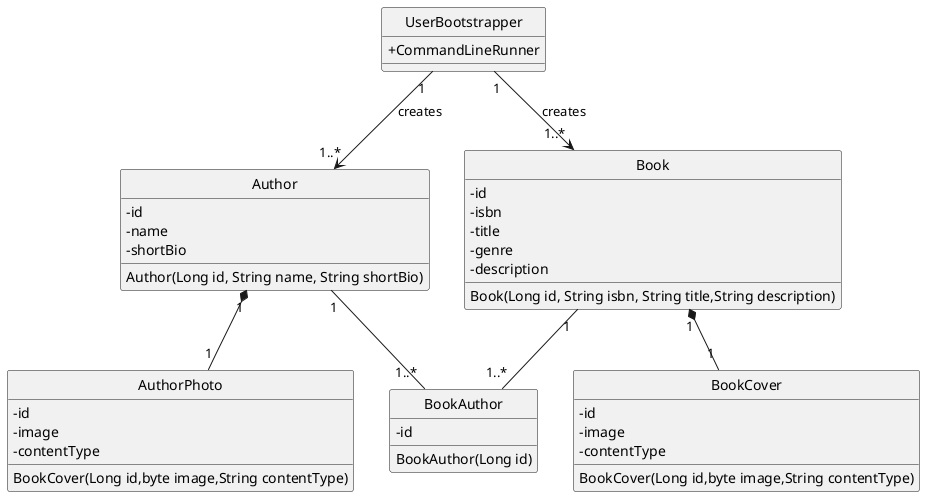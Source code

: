 @startuml
 'https://plantuml.com/class-diagram

 hide circle
 skinparam classAttributeIconSize 0

 class UserBootstrapper {
    +CommandLineRunner
 }

 class BookAuthor{
    - id
    BookAuthor(Long id)
 }

 class BookCover {
    - id
    - image
    - contentType
    BookCover(Long id,byte image,String contentType)
 }

class Author{
    -id
    -name
    -shortBio
    Author(Long id, String name, String shortBio)
}

class AuthorPhoto{
    - id
    - image
    - contentType
    BookCover(Long id,byte image,String contentType)
}


class Book {
    - id
    - isbn
    - title
    - genre
    - description
    Book(Long id, String isbn, String title,String description)
}


UserBootstrapper "1" --> "1..*" Author:  creates
UserBootstrapper "1" --> "1..*" Book:  creates

Book "1" *-- "1" BookCover

Book "1" -down- "1..*" BookAuthor
Author "1" -down- "1..*" BookAuthor

Author "1" *-down- "1" AuthorPhoto

@enduml
